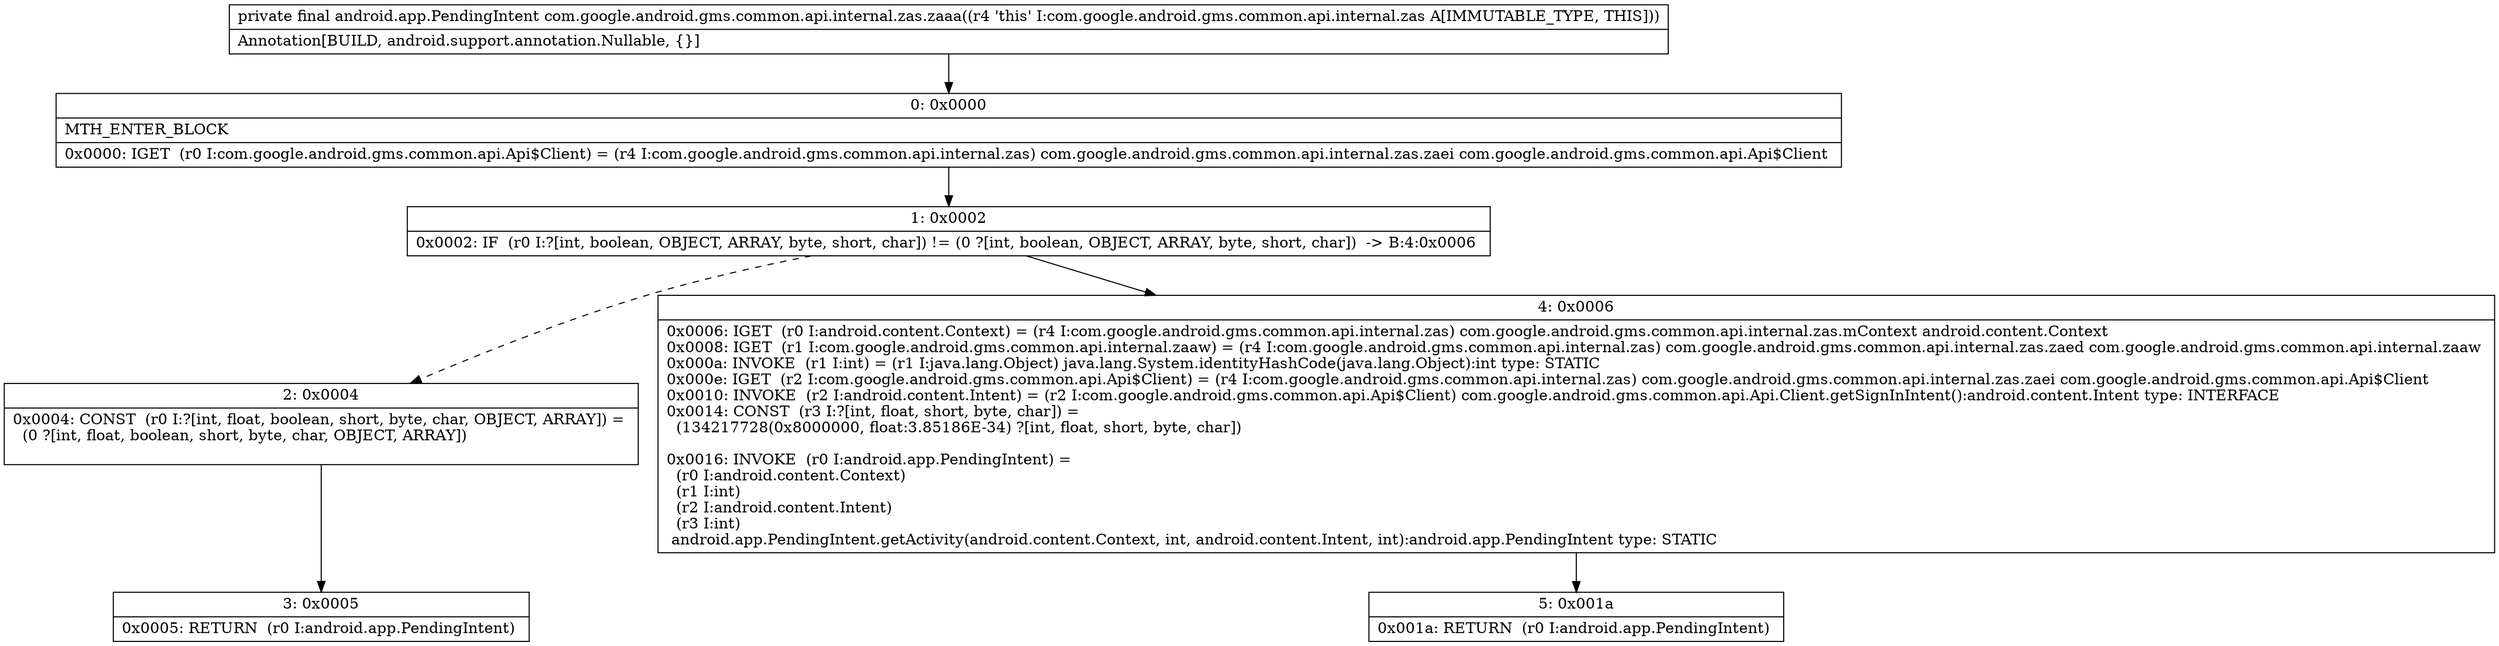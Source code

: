 digraph "CFG forcom.google.android.gms.common.api.internal.zas.zaaa()Landroid\/app\/PendingIntent;" {
Node_0 [shape=record,label="{0\:\ 0x0000|MTH_ENTER_BLOCK\l|0x0000: IGET  (r0 I:com.google.android.gms.common.api.Api$Client) = (r4 I:com.google.android.gms.common.api.internal.zas) com.google.android.gms.common.api.internal.zas.zaei com.google.android.gms.common.api.Api$Client \l}"];
Node_1 [shape=record,label="{1\:\ 0x0002|0x0002: IF  (r0 I:?[int, boolean, OBJECT, ARRAY, byte, short, char]) != (0 ?[int, boolean, OBJECT, ARRAY, byte, short, char])  \-\> B:4:0x0006 \l}"];
Node_2 [shape=record,label="{2\:\ 0x0004|0x0004: CONST  (r0 I:?[int, float, boolean, short, byte, char, OBJECT, ARRAY]) = \l  (0 ?[int, float, boolean, short, byte, char, OBJECT, ARRAY])\l \l}"];
Node_3 [shape=record,label="{3\:\ 0x0005|0x0005: RETURN  (r0 I:android.app.PendingIntent) \l}"];
Node_4 [shape=record,label="{4\:\ 0x0006|0x0006: IGET  (r0 I:android.content.Context) = (r4 I:com.google.android.gms.common.api.internal.zas) com.google.android.gms.common.api.internal.zas.mContext android.content.Context \l0x0008: IGET  (r1 I:com.google.android.gms.common.api.internal.zaaw) = (r4 I:com.google.android.gms.common.api.internal.zas) com.google.android.gms.common.api.internal.zas.zaed com.google.android.gms.common.api.internal.zaaw \l0x000a: INVOKE  (r1 I:int) = (r1 I:java.lang.Object) java.lang.System.identityHashCode(java.lang.Object):int type: STATIC \l0x000e: IGET  (r2 I:com.google.android.gms.common.api.Api$Client) = (r4 I:com.google.android.gms.common.api.internal.zas) com.google.android.gms.common.api.internal.zas.zaei com.google.android.gms.common.api.Api$Client \l0x0010: INVOKE  (r2 I:android.content.Intent) = (r2 I:com.google.android.gms.common.api.Api$Client) com.google.android.gms.common.api.Api.Client.getSignInIntent():android.content.Intent type: INTERFACE \l0x0014: CONST  (r3 I:?[int, float, short, byte, char]) = \l  (134217728(0x8000000, float:3.85186E\-34) ?[int, float, short, byte, char])\l \l0x0016: INVOKE  (r0 I:android.app.PendingIntent) = \l  (r0 I:android.content.Context)\l  (r1 I:int)\l  (r2 I:android.content.Intent)\l  (r3 I:int)\l android.app.PendingIntent.getActivity(android.content.Context, int, android.content.Intent, int):android.app.PendingIntent type: STATIC \l}"];
Node_5 [shape=record,label="{5\:\ 0x001a|0x001a: RETURN  (r0 I:android.app.PendingIntent) \l}"];
MethodNode[shape=record,label="{private final android.app.PendingIntent com.google.android.gms.common.api.internal.zas.zaaa((r4 'this' I:com.google.android.gms.common.api.internal.zas A[IMMUTABLE_TYPE, THIS]))  | Annotation[BUILD, android.support.annotation.Nullable, \{\}]\l}"];
MethodNode -> Node_0;
Node_0 -> Node_1;
Node_1 -> Node_2[style=dashed];
Node_1 -> Node_4;
Node_2 -> Node_3;
Node_4 -> Node_5;
}

